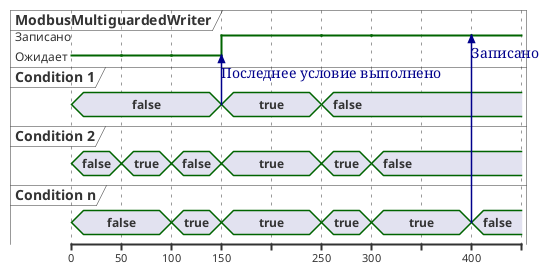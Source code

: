 @startuml

robust "ModbusMultiguardedWriter" as guard
concise "Condition 1" as cond1
concise "Condition 2" as cond2
concise "Condition n" as condn

@0
cond1 is false
cond2 is false
condn is false
guard is Ожидает

@50
cond2 is true
guard is Ожидает

@100
cond2 is false
condn is true
guard is Ожидает


@150
cond1 -> guard : Последнее условие выполнено
cond1 is true
cond2 is true
condn is true
guard is Записано



@250
cond1 is false
cond2 is true
condn is true
guard is Записано

@300
cond2 is false
condn is true
guard is Записано

@400
condn -> guard : Записано
condn is false
guard is Записано


@enduml